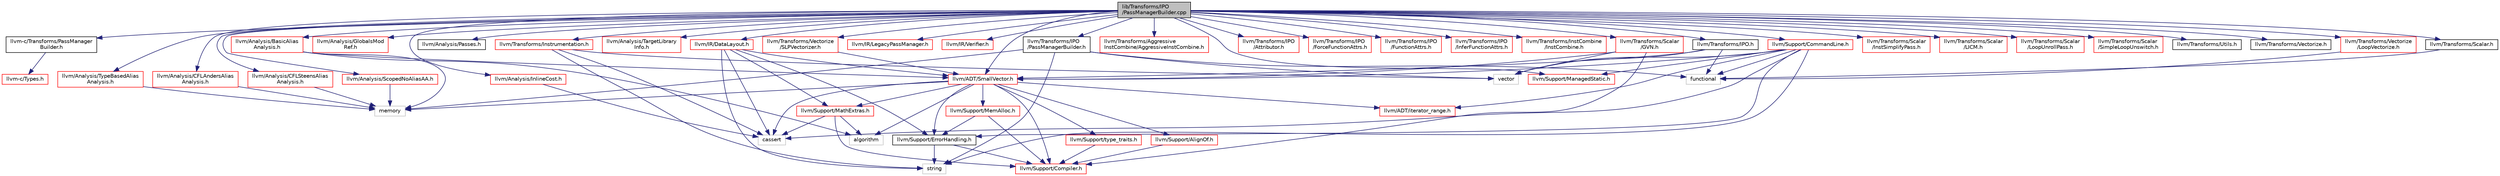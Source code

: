 digraph "lib/Transforms/IPO/PassManagerBuilder.cpp"
{
 // LATEX_PDF_SIZE
  bgcolor="transparent";
  edge [fontname="Helvetica",fontsize="10",labelfontname="Helvetica",labelfontsize="10"];
  node [fontname="Helvetica",fontsize="10",shape="box"];
  Node1 [label="lib/Transforms/IPO\l/PassManagerBuilder.cpp",height=0.2,width=0.4,color="black", fillcolor="grey75", style="filled", fontcolor="black",tooltip=" "];
  Node1 -> Node2 [color="midnightblue",fontsize="10",style="solid",fontname="Helvetica"];
  Node2 [label="llvm/Transforms/IPO\l/PassManagerBuilder.h",height=0.2,width=0.4,color="black",URL="$llvm_2Transforms_2IPO_2PassManagerBuilder_8h.html",tooltip=" "];
  Node2 -> Node3 [color="midnightblue",fontsize="10",style="solid",fontname="Helvetica"];
  Node3 [label="functional",height=0.2,width=0.4,color="grey75",tooltip=" "];
  Node2 -> Node4 [color="midnightblue",fontsize="10",style="solid",fontname="Helvetica"];
  Node4 [label="memory",height=0.2,width=0.4,color="grey75",tooltip=" "];
  Node2 -> Node5 [color="midnightblue",fontsize="10",style="solid",fontname="Helvetica"];
  Node5 [label="string",height=0.2,width=0.4,color="grey75",tooltip=" "];
  Node2 -> Node6 [color="midnightblue",fontsize="10",style="solid",fontname="Helvetica"];
  Node6 [label="vector",height=0.2,width=0.4,color="grey75",tooltip=" "];
  Node1 -> Node7 [color="midnightblue",fontsize="10",style="solid",fontname="Helvetica"];
  Node7 [label="llvm-c/Transforms/PassManager\lBuilder.h",height=0.2,width=0.4,color="black",URL="$llvm-c_2Transforms_2PassManagerBuilder_8h.html",tooltip=" "];
  Node7 -> Node8 [color="midnightblue",fontsize="10",style="solid",fontname="Helvetica"];
  Node8 [label="llvm-c/Types.h",height=0.2,width=0.4,color="red",URL="$llvm-c_2Types_8h.html",tooltip=" "];
  Node1 -> Node14 [color="midnightblue",fontsize="10",style="solid",fontname="Helvetica"];
  Node14 [label="llvm/ADT/SmallVector.h",height=0.2,width=0.4,color="red",URL="$SmallVector_8h.html",tooltip=" "];
  Node14 -> Node15 [color="midnightblue",fontsize="10",style="solid",fontname="Helvetica"];
  Node15 [label="llvm/ADT/iterator_range.h",height=0.2,width=0.4,color="red",URL="$iterator__range_8h.html",tooltip="This provides a very simple, boring adaptor for a begin and end iterator into a range type."];
  Node14 -> Node18 [color="midnightblue",fontsize="10",style="solid",fontname="Helvetica"];
  Node18 [label="llvm/Support/AlignOf.h",height=0.2,width=0.4,color="red",URL="$AlignOf_8h.html",tooltip=" "];
  Node18 -> Node19 [color="midnightblue",fontsize="10",style="solid",fontname="Helvetica"];
  Node19 [label="llvm/Support/Compiler.h",height=0.2,width=0.4,color="red",URL="$Compiler_8h.html",tooltip=" "];
  Node14 -> Node19 [color="midnightblue",fontsize="10",style="solid",fontname="Helvetica"];
  Node14 -> Node24 [color="midnightblue",fontsize="10",style="solid",fontname="Helvetica"];
  Node24 [label="llvm/Support/MathExtras.h",height=0.2,width=0.4,color="red",URL="$MathExtras_8h.html",tooltip=" "];
  Node24 -> Node19 [color="midnightblue",fontsize="10",style="solid",fontname="Helvetica"];
  Node24 -> Node28 [color="midnightblue",fontsize="10",style="solid",fontname="Helvetica"];
  Node28 [label="algorithm",height=0.2,width=0.4,color="grey75",tooltip=" "];
  Node24 -> Node29 [color="midnightblue",fontsize="10",style="solid",fontname="Helvetica"];
  Node29 [label="cassert",height=0.2,width=0.4,color="grey75",tooltip=" "];
  Node14 -> Node33 [color="midnightblue",fontsize="10",style="solid",fontname="Helvetica"];
  Node33 [label="llvm/Support/MemAlloc.h",height=0.2,width=0.4,color="red",URL="$MemAlloc_8h.html",tooltip="This file defines counterparts of C library allocation functions defined in the namespace 'std'."];
  Node33 -> Node19 [color="midnightblue",fontsize="10",style="solid",fontname="Helvetica"];
  Node33 -> Node34 [color="midnightblue",fontsize="10",style="solid",fontname="Helvetica"];
  Node34 [label="llvm/Support/ErrorHandling.h",height=0.2,width=0.4,color="black",URL="$llvm_2Support_2ErrorHandling_8h.html",tooltip=" "];
  Node34 -> Node19 [color="midnightblue",fontsize="10",style="solid",fontname="Helvetica"];
  Node34 -> Node5 [color="midnightblue",fontsize="10",style="solid",fontname="Helvetica"];
  Node14 -> Node36 [color="midnightblue",fontsize="10",style="solid",fontname="Helvetica"];
  Node36 [label="llvm/Support/type_traits.h",height=0.2,width=0.4,color="red",URL="$type__traits_8h.html",tooltip=" "];
  Node36 -> Node19 [color="midnightblue",fontsize="10",style="solid",fontname="Helvetica"];
  Node14 -> Node34 [color="midnightblue",fontsize="10",style="solid",fontname="Helvetica"];
  Node14 -> Node28 [color="midnightblue",fontsize="10",style="solid",fontname="Helvetica"];
  Node14 -> Node29 [color="midnightblue",fontsize="10",style="solid",fontname="Helvetica"];
  Node14 -> Node4 [color="midnightblue",fontsize="10",style="solid",fontname="Helvetica"];
  Node1 -> Node38 [color="midnightblue",fontsize="10",style="solid",fontname="Helvetica"];
  Node38 [label="llvm/Analysis/BasicAlias\lAnalysis.h",height=0.2,width=0.4,color="red",URL="$BasicAliasAnalysis_8h.html",tooltip="This is the interface for LLVM's primary stateless and local alias analysis."];
  Node38 -> Node14 [color="midnightblue",fontsize="10",style="solid",fontname="Helvetica"];
  Node38 -> Node28 [color="midnightblue",fontsize="10",style="solid",fontname="Helvetica"];
  Node38 -> Node4 [color="midnightblue",fontsize="10",style="solid",fontname="Helvetica"];
  Node1 -> Node154 [color="midnightblue",fontsize="10",style="solid",fontname="Helvetica"];
  Node154 [label="llvm/Analysis/CFLAndersAlias\lAnalysis.h",height=0.2,width=0.4,color="red",URL="$CFLAndersAliasAnalysis_8h.html",tooltip="This is the interface for LLVM's inclusion-based alias analysis implemented with CFL graph reachabili..."];
  Node154 -> Node4 [color="midnightblue",fontsize="10",style="solid",fontname="Helvetica"];
  Node1 -> Node157 [color="midnightblue",fontsize="10",style="solid",fontname="Helvetica"];
  Node157 [label="llvm/Analysis/CFLSteensAlias\lAnalysis.h",height=0.2,width=0.4,color="red",URL="$CFLSteensAliasAnalysis_8h.html",tooltip="This is the interface for LLVM's unification-based alias analysis implemented with CFL graph reachabi..."];
  Node157 -> Node4 [color="midnightblue",fontsize="10",style="solid",fontname="Helvetica"];
  Node1 -> Node158 [color="midnightblue",fontsize="10",style="solid",fontname="Helvetica"];
  Node158 [label="llvm/Analysis/GlobalsMod\lRef.h",height=0.2,width=0.4,color="red",URL="$GlobalsModRef_8h.html",tooltip="This is the interface for a simple mod/ref and alias analysis over globals."];
  Node1 -> Node163 [color="midnightblue",fontsize="10",style="solid",fontname="Helvetica"];
  Node163 [label="llvm/Analysis/InlineCost.h",height=0.2,width=0.4,color="red",URL="$InlineCost_8h.html",tooltip=" "];
  Node163 -> Node29 [color="midnightblue",fontsize="10",style="solid",fontname="Helvetica"];
  Node1 -> Node193 [color="midnightblue",fontsize="10",style="solid",fontname="Helvetica"];
  Node193 [label="llvm/Analysis/Passes.h",height=0.2,width=0.4,color="black",URL="$Analysis_2Passes_8h.html",tooltip=" "];
  Node1 -> Node194 [color="midnightblue",fontsize="10",style="solid",fontname="Helvetica"];
  Node194 [label="llvm/Analysis/ScopedNoAliasAA.h",height=0.2,width=0.4,color="red",URL="$ScopedNoAliasAA_8h.html",tooltip="This is the interface for a metadata-based scoped no-alias analysis."];
  Node194 -> Node4 [color="midnightblue",fontsize="10",style="solid",fontname="Helvetica"];
  Node1 -> Node120 [color="midnightblue",fontsize="10",style="solid",fontname="Helvetica"];
  Node120 [label="llvm/Analysis/TargetLibrary\lInfo.h",height=0.2,width=0.4,color="red",URL="$TargetLibraryInfo_8h.html",tooltip=" "];
  Node1 -> Node195 [color="midnightblue",fontsize="10",style="solid",fontname="Helvetica"];
  Node195 [label="llvm/Analysis/TypeBasedAlias\lAnalysis.h",height=0.2,width=0.4,color="red",URL="$TypeBasedAliasAnalysis_8h.html",tooltip="This is the interface for a metadata-based TBAA."];
  Node195 -> Node4 [color="midnightblue",fontsize="10",style="solid",fontname="Helvetica"];
  Node1 -> Node125 [color="midnightblue",fontsize="10",style="solid",fontname="Helvetica"];
  Node125 [label="llvm/IR/DataLayout.h",height=0.2,width=0.4,color="red",URL="$DataLayout_8h.html",tooltip=" "];
  Node125 -> Node14 [color="midnightblue",fontsize="10",style="solid",fontname="Helvetica"];
  Node125 -> Node34 [color="midnightblue",fontsize="10",style="solid",fontname="Helvetica"];
  Node125 -> Node24 [color="midnightblue",fontsize="10",style="solid",fontname="Helvetica"];
  Node125 -> Node29 [color="midnightblue",fontsize="10",style="solid",fontname="Helvetica"];
  Node125 -> Node5 [color="midnightblue",fontsize="10",style="solid",fontname="Helvetica"];
  Node1 -> Node196 [color="midnightblue",fontsize="10",style="solid",fontname="Helvetica"];
  Node196 [label="llvm/IR/LegacyPassManager.h",height=0.2,width=0.4,color="red",URL="$LegacyPassManager_8h.html",tooltip=" "];
  Node1 -> Node197 [color="midnightblue",fontsize="10",style="solid",fontname="Helvetica"];
  Node197 [label="llvm/IR/Verifier.h",height=0.2,width=0.4,color="red",URL="$Verifier_8h.html",tooltip=" "];
  Node1 -> Node95 [color="midnightblue",fontsize="10",style="solid",fontname="Helvetica"];
  Node95 [label="llvm/Support/CommandLine.h",height=0.2,width=0.4,color="red",URL="$CommandLine_8h.html",tooltip=" "];
  Node95 -> Node14 [color="midnightblue",fontsize="10",style="solid",fontname="Helvetica"];
  Node95 -> Node15 [color="midnightblue",fontsize="10",style="solid",fontname="Helvetica"];
  Node95 -> Node34 [color="midnightblue",fontsize="10",style="solid",fontname="Helvetica"];
  Node95 -> Node96 [color="midnightblue",fontsize="10",style="solid",fontname="Helvetica"];
  Node96 [label="llvm/Support/ManagedStatic.h",height=0.2,width=0.4,color="red",URL="$ManagedStatic_8h.html",tooltip=" "];
  Node95 -> Node29 [color="midnightblue",fontsize="10",style="solid",fontname="Helvetica"];
  Node95 -> Node3 [color="midnightblue",fontsize="10",style="solid",fontname="Helvetica"];
  Node95 -> Node5 [color="midnightblue",fontsize="10",style="solid",fontname="Helvetica"];
  Node95 -> Node6 [color="midnightblue",fontsize="10",style="solid",fontname="Helvetica"];
  Node1 -> Node96 [color="midnightblue",fontsize="10",style="solid",fontname="Helvetica"];
  Node1 -> Node198 [color="midnightblue",fontsize="10",style="solid",fontname="Helvetica"];
  Node198 [label="llvm/Transforms/Aggressive\lInstCombine/AggressiveInstCombine.h",height=0.2,width=0.4,color="red",URL="$llvm_2Transforms_2AggressiveInstCombine_2AggressiveInstCombine_8h.html",tooltip="This file provides the primary interface to the aggressive instcombine pass."];
  Node1 -> Node199 [color="midnightblue",fontsize="10",style="solid",fontname="Helvetica"];
  Node199 [label="llvm/Transforms/IPO.h",height=0.2,width=0.4,color="black",URL="$llvm_2Transforms_2IPO_8h.html",tooltip=" "];
  Node199 -> Node14 [color="midnightblue",fontsize="10",style="solid",fontname="Helvetica"];
  Node199 -> Node3 [color="midnightblue",fontsize="10",style="solid",fontname="Helvetica"];
  Node199 -> Node6 [color="midnightblue",fontsize="10",style="solid",fontname="Helvetica"];
  Node1 -> Node200 [color="midnightblue",fontsize="10",style="solid",fontname="Helvetica"];
  Node200 [label="llvm/Transforms/IPO\l/Attributor.h",height=0.2,width=0.4,color="red",URL="$Attributor_8h.html",tooltip=" "];
  Node1 -> Node203 [color="midnightblue",fontsize="10",style="solid",fontname="Helvetica"];
  Node203 [label="llvm/Transforms/IPO\l/ForceFunctionAttrs.h",height=0.2,width=0.4,color="red",URL="$ForceFunctionAttrs_8h.html",tooltip="Super simple passes to force specific function attrs from the commandline into the IR for debugging p..."];
  Node1 -> Node204 [color="midnightblue",fontsize="10",style="solid",fontname="Helvetica"];
  Node204 [label="llvm/Transforms/IPO\l/FunctionAttrs.h",height=0.2,width=0.4,color="red",URL="$FunctionAttrs_8h.html",tooltip="Provides passes for computing function attributes based on interprocedural analyses."];
  Node1 -> Node208 [color="midnightblue",fontsize="10",style="solid",fontname="Helvetica"];
  Node208 [label="llvm/Transforms/IPO\l/InferFunctionAttrs.h",height=0.2,width=0.4,color="red",URL="$InferFunctionAttrs_8h.html",tooltip="Interfaces for passes which infer implicit function attributes from the name and signature of functio..."];
  Node1 -> Node209 [color="midnightblue",fontsize="10",style="solid",fontname="Helvetica"];
  Node209 [label="llvm/Transforms/InstCombine\l/InstCombine.h",height=0.2,width=0.4,color="red",URL="$llvm_2Transforms_2InstCombine_2InstCombine_8h.html",tooltip="This file provides the primary interface to the instcombine pass."];
  Node1 -> Node211 [color="midnightblue",fontsize="10",style="solid",fontname="Helvetica"];
  Node211 [label="llvm/Transforms/Instrumentation.h",height=0.2,width=0.4,color="red",URL="$Instrumentation_8h.html",tooltip=" "];
  Node211 -> Node29 [color="midnightblue",fontsize="10",style="solid",fontname="Helvetica"];
  Node211 -> Node5 [color="midnightblue",fontsize="10",style="solid",fontname="Helvetica"];
  Node211 -> Node6 [color="midnightblue",fontsize="10",style="solid",fontname="Helvetica"];
  Node1 -> Node212 [color="midnightblue",fontsize="10",style="solid",fontname="Helvetica"];
  Node212 [label="llvm/Transforms/Scalar.h",height=0.2,width=0.4,color="black",URL="$llvm_2Transforms_2Scalar_8h.html",tooltip=" "];
  Node212 -> Node3 [color="midnightblue",fontsize="10",style="solid",fontname="Helvetica"];
  Node1 -> Node213 [color="midnightblue",fontsize="10",style="solid",fontname="Helvetica"];
  Node213 [label="llvm/Transforms/Scalar\l/GVN.h",height=0.2,width=0.4,color="red",URL="$GVN_8h.html",tooltip="This file provides the interface for LLVM's Global Value Numbering pass which eliminates fully redund..."];
  Node213 -> Node14 [color="midnightblue",fontsize="10",style="solid",fontname="Helvetica"];
  Node213 -> Node19 [color="midnightblue",fontsize="10",style="solid",fontname="Helvetica"];
  Node213 -> Node6 [color="midnightblue",fontsize="10",style="solid",fontname="Helvetica"];
  Node1 -> Node231 [color="midnightblue",fontsize="10",style="solid",fontname="Helvetica"];
  Node231 [label="llvm/Transforms/Scalar\l/InstSimplifyPass.h",height=0.2,width=0.4,color="red",URL="$InstSimplifyPass_8h.html",tooltip="Defines passes for running instruction simplification across chunks of IR."];
  Node1 -> Node232 [color="midnightblue",fontsize="10",style="solid",fontname="Helvetica"];
  Node232 [label="llvm/Transforms/Scalar\l/LICM.h",height=0.2,width=0.4,color="red",URL="$LICM_8h.html",tooltip=" "];
  Node1 -> Node249 [color="midnightblue",fontsize="10",style="solid",fontname="Helvetica"];
  Node249 [label="llvm/Transforms/Scalar\l/LoopUnrollPass.h",height=0.2,width=0.4,color="red",URL="$LoopUnrollPass_8h.html",tooltip=" "];
  Node1 -> Node250 [color="midnightblue",fontsize="10",style="solid",fontname="Helvetica"];
  Node250 [label="llvm/Transforms/Scalar\l/SimpleLoopUnswitch.h",height=0.2,width=0.4,color="red",URL="$SimpleLoopUnswitch_8h.html",tooltip=" "];
  Node1 -> Node251 [color="midnightblue",fontsize="10",style="solid",fontname="Helvetica"];
  Node251 [label="llvm/Transforms/Utils.h",height=0.2,width=0.4,color="black",URL="$llvm_2Transforms_2Utils_8h.html",tooltip=" "];
  Node1 -> Node252 [color="midnightblue",fontsize="10",style="solid",fontname="Helvetica"];
  Node252 [label="llvm/Transforms/Vectorize.h",height=0.2,width=0.4,color="black",URL="$llvm_2Transforms_2Vectorize_8h.html",tooltip=" "];
  Node1 -> Node253 [color="midnightblue",fontsize="10",style="solid",fontname="Helvetica"];
  Node253 [label="llvm/Transforms/Vectorize\l/LoopVectorize.h",height=0.2,width=0.4,color="red",URL="$LoopVectorize_8h.html",tooltip=" "];
  Node253 -> Node3 [color="midnightblue",fontsize="10",style="solid",fontname="Helvetica"];
  Node1 -> Node254 [color="midnightblue",fontsize="10",style="solid",fontname="Helvetica"];
  Node254 [label="llvm/Transforms/Vectorize\l/SLPVectorizer.h",height=0.2,width=0.4,color="red",URL="$SLPVectorizer_8h.html",tooltip=" "];
  Node254 -> Node14 [color="midnightblue",fontsize="10",style="solid",fontname="Helvetica"];
}
